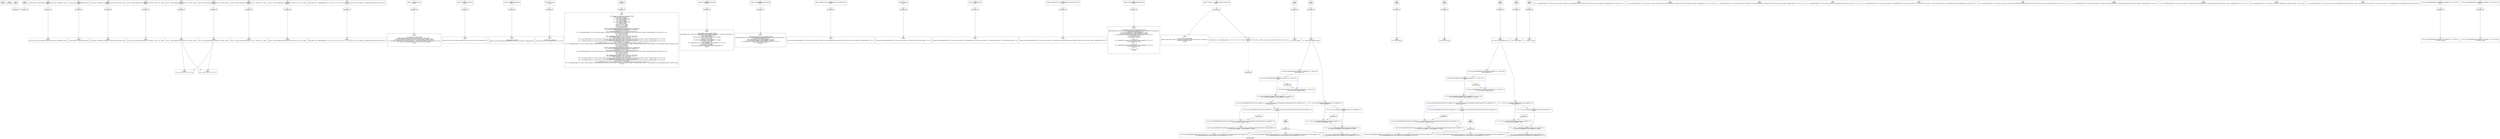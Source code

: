digraph "constraint_graph" {
	label="constraint_graph";

	Node0x2830730 [shape=record,label="{0\n\<global\>\ni8* null\n\n}"];
	Node0x2843580 [shape=record,label="{1\n\<global\>\ni8* undef\n\n}"];
	Node0x283d540 [shape=record,label="{2\n\<global\>\nOffset:0\n\n}"];
	Node0x283d540 -> Node0x2831010[color=green];
	Node0x2831010 [shape=record,label="{3\nanonymous ptr\n}"];
	Node0x283c260 [shape=record,label="{4\n\<global\>\nOffset:0\n\n}"];
	Node0x283c260 -> Node0x283c410[color=green];
	Node0x283c410 [shape=record,label="{5\nanonymous ptr\n}"];
	Node0x282fe60 [shape=record,label="{6\n\<global\>\n@_ZStL8__ioinit = internal global %\"class.std::ios_base::Init\" zeroinitializer, align 1\nOffset:0\n\n}"];
	Node0x282fe60 -> Node0x282e7a0[color=green];
	Node0x282e7a0 [shape=record,label="{7\nanonymous ptr\n}"];
	Node0x282e7a0 -> Node0x282f050;
	Node0x282f050 [shape=record,label="{8\n\<global\>\n@_ZStL8__ioinit = internal global %\"class.std::ios_base::Init\" zeroinitializer, align 1\n\n}"];
	Node0x2846ea0 [shape=record,label="{9\n\<global\>\n@__dso_handle = external hidden global i8\nOffset:0\n\n}"];
	Node0x2846ea0 -> Node0x2847050[color=green];
	Node0x2847050 [shape=record,label="{10\nanonymous ptr\n}"];
	Node0x2847050 -> Node0x2847630;
	Node0x2847630 [shape=record,label="{11\n\<global\>\n@__dso_handle = external hidden global i8\n\n}"];
	Node0x2848c20 [shape=record,label="{12\n\<global\>\n@_ZSt4cout = external dso_local global %\"class.std::basic_ostream\", align 8\nOffset:0\n\n}"];
	Node0x2848c20 -> Node0x2848dd0[color=green];
	Node0x2848dd0 [shape=record,label="{13\nanonymous ptr\n}"];
	Node0x2848dd0 -> Node0x28493b0;
	Node0x28493b0 [shape=record,label="{14\n\<global\>\n@_ZSt4cout = external dso_local global %\"class.std::basic_ostream\", align 8\n\n}"];
	Node0x2849990 [shape=record,label="{15\n\<global\>\n@.str = private unnamed_addr constant [18 x i8] c\"Bulb 1: Status = \\00\", align 1\nOffset:0\n\n}"];
	Node0x2849990 -> Node0x2849b40[color=green];
	Node0x2849b40 [shape=record,label="{16\nanonymous ptr\n}"];
	Node0x2849b40 -> Node0x284ada0;
	Node0x284ada0 [shape=record,label="{17\n\<global\>\n@.str = private unnamed_addr constant [18 x i8] c\"Bulb 1: Status = \\00\", align 1\n\n}"];
	Node0x284b380 [shape=record,label="{18\n\<global\>\n@.str.1 = private unnamed_addr constant [3 x i8] c\"on\\00\", align 1\nOffset:0\n\n}"];
	Node0x284b380 -> Node0x284b530[color=green];
	Node0x284b530 [shape=record,label="{19\nanonymous ptr\n}"];
	Node0x284b530 -> Node0x284bb10;
	Node0x284bb10 [shape=record,label="{20\n\<global\>\n@.str.1 = private unnamed_addr constant [3 x i8] c\"on\\00\", align 1\n\n}"];
	Node0x284bb10 -> Node0x28677a0;
	Node0x284bb10 -> Node0x28666f0;
	Node0x284c0f0 [shape=record,label="{21\n\<global\>\n@.str.2 = private unnamed_addr constant [4 x i8] c\"off\\00\", align 1\nOffset:0\n\n}"];
	Node0x284c0f0 -> Node0x284c2a0[color=green];
	Node0x284c2a0 [shape=record,label="{22\nanonymous ptr\n}"];
	Node0x284c2a0 -> Node0x284c880;
	Node0x284c880 [shape=record,label="{23\n\<global\>\n@.str.2 = private unnamed_addr constant [4 x i8] c\"off\\00\", align 1\n\n}"];
	Node0x284c880 -> Node0x28677a0;
	Node0x284c880 -> Node0x28666f0;
	Node0x284ce60 [shape=record,label="{24\n\<global\>\n@.str.3 = private unnamed_addr constant [15 x i8] c\", Intensity = \\00\", align 1\nOffset:0\n\n}"];
	Node0x284ce60 -> Node0x284d010[color=green];
	Node0x284d010 [shape=record,label="{25\nanonymous ptr\n}"];
	Node0x284d010 -> Node0x284d5f0;
	Node0x284d5f0 [shape=record,label="{26\n\<global\>\n@.str.3 = private unnamed_addr constant [15 x i8] c\", Intensity = \\00\", align 1\n\n}"];
	Node0x284dbd0 [shape=record,label="{27\n\<global\>\n@.str.4 = private unnamed_addr constant [18 x i8] c\"Bulb 2: Status = \\00\", align 1\nOffset:0\n\n}"];
	Node0x284dbd0 -> Node0x284dd80[color=green];
	Node0x284dd80 [shape=record,label="{28\nanonymous ptr\n}"];
	Node0x284dd80 -> Node0x284e360;
	Node0x284e360 [shape=record,label="{29\n\<global\>\n@.str.4 = private unnamed_addr constant [18 x i8] c\"Bulb 2: Status = \\00\", align 1\n\n}"];
	Node0x284e940 [shape=record,label="{30\n\<global\>\n@llvm.global_ctors = appending global [1 x \{ i32, void ()*, i8* \}] [\{ i32, void ()*, i8* \} \{ i32 65535, void ()* @_GLOBAL__sub_I_zipper_directflow_bulb_class.cpp, i8* null \}]\nOffset:0\n\n}"];
	Node0x284e940 -> Node0x284eaf0[color=green];
	Node0x284eaf0 [shape=record,label="{31\nanonymous ptr\n}"];
	Node0x284eaf0 -> Node0x284f370;
	Node0x284f370 [shape=record,label="{32\n\<global\>\n@llvm.global_ctors = appending global [1 x \{ i32, void ()*, i8* \}] [\{ i32, void ()*, i8* \} \{ i32 65535, void ()* @_GLOBAL__sub_I_zipper_directflow_bulb_class.cpp, i8* null \}]\n\n}"];
	Node0x28464b0 [shape=record,label="{33\n\<global\>__cxx_global_var_init\nOffset:0\n\n}"];
	Node0x28464b0 -> Node0x2846660[color=green];
	Node0x2846660 [shape=record,label="{34\nanonymous ptr\n}"];
	Node0x2846660 -> Node0x2851e40;
	Node0x2851e40 [shape=record,label="{35\n\<global\>\n\n; Function Attrs: noinline uwtable\ndefine internal void @__cxx_global_var_init() #0 section \".text.startup\" \{\n  call void @_ZNSt8ios_base4InitC1Ev(%\"class.std::ios_base::Init\"* @_ZStL8__ioinit)\n  %1 = bitcast void (%\"class.std::ios_base::Init\"*)* @_ZNSt8ios_base4InitD1Ev to void (i8*)*\n  %2 = getelementptr inbounds %\"class.std::ios_base::Init\", %\"class.std::ios_base::Init\"* @_ZStL8__ioinit, i32 0, i32 0\n  %3 = call i32 @__cxa_atexit(void (i8*)* %1, i8* %2, i8* @__dso_handle) #3\n  ret void\n\}\n\n\n}"];
	Node0x2852420 [shape=record,label="{36\n\<global\>_ZNSt8ios_base4InitC1Ev\nOffset:0\n\n}"];
	Node0x2852420 -> Node0x28525d0[color=green];
	Node0x28525d0 [shape=record,label="{37\nanonymous ptr\n}"];
	Node0x28525d0 -> Node0x2852bb0;
	Node0x2852bb0 [shape=record,label="{38\n\<global\>\n\ndeclare dso_local void @_ZNSt8ios_base4InitC1Ev(%\"class.std::ios_base::Init\"*) unnamed_addr #1\n\n\n}"];
	Node0x2853190 [shape=record,label="{39\n\<global\>_ZNSt8ios_base4InitD1Ev\nOffset:0\n\n}"];
	Node0x2853190 -> Node0x2853340[color=green];
	Node0x2853340 [shape=record,label="{40\nanonymous ptr\n}"];
	Node0x2853340 -> Node0x2853920;
	Node0x2853920 [shape=record,label="{41\n\<global\>\n\n; Function Attrs: nounwind\ndeclare dso_local void @_ZNSt8ios_base4InitD1Ev(%\"class.std::ios_base::Init\"*) unnamed_addr #2\n\n\n}"];
	Node0x2853f00 [shape=record,label="{42\n\<global\>__cxa_atexit\nOffset:0\n\n}"];
	Node0x2853f00 -> Node0x28540b0[color=green];
	Node0x28540b0 [shape=record,label="{43\nanonymous ptr\n}"];
	Node0x28540b0 -> Node0x2854690;
	Node0x2854690 [shape=record,label="{44\n\<global\>\n\n; Function Attrs: nounwind\ndeclare dso_local i32 @__cxa_atexit(void (i8*)*, i8*, i8*) #3\n\n\n}"];
	Node0x2854c70 [shape=record,label="{45\n\<global\>main\nOffset:0\n\n}"];
	Node0x2854c70 -> Node0x2854e20[color=green];
	Node0x2854e20 [shape=record,label="{46\nanonymous ptr\n}"];
	Node0x2854e20 -> Node0x2855400;
	Node0x2855400 [shape=record,label="{47\n\<global\>\n\n; Function Attrs: noinline norecurse optnone uwtable\ndefine dso_local i32 @main() #4 \{\n  %1 = alloca i32, align 4\n  %2 = alloca %class.LightBulb, align 4\n  %3 = alloca i8, align 1\n  %4 = alloca i32, align 4\n  %5 = alloca %class.LightBulb, align 4\n  %6 = alloca i8, align 1\n  %7 = alloca i32, align 4\n  store i32 0, i32* %1, align 4\n  store i8 1, i8* %3, align 1\n  %8 = load i8, i8* %3, align 1\n  %9 = trunc i8 %8 to i1\n  call void @_ZN9LightBulb9setStatusEb(%class.LightBulb* %2, i1 zeroext %9)\n  %10 = call i32 @_ZNK9LightBulb12getIntensityEv(%class.LightBulb* %2)\n  store i32 %10, i32* %4, align 4\n  %11 = getelementptr inbounds [18 x i8], [18 x i8]* @.str, i64 0, i64 0\n  %12 = call dereferenceable(272) %\"class.std::basic_ostream\"* @_ZStlsISt11char_traitsIcEERSt13basic_ostreamIcT_ES5_PKc(%\"class.std::basic_ostream\"* dereferenceable(272) @_ZSt4cout, i8* %11)\n  %13 = load i8, i8* %3, align 1\n  %14 = trunc i8 %13 to i1\n  %15 = zext i1 %14 to i64\n  %16 = getelementptr inbounds [3 x i8], [3 x i8]* @.str.1, i64 0, i64 0\n  %17 = getelementptr inbounds [4 x i8], [4 x i8]* @.str.2, i64 0, i64 0\n  %18 = select i1 %14, i8* %16, i8* %17\n  %19 = call dereferenceable(272) %\"class.std::basic_ostream\"* @_ZStlsISt11char_traitsIcEERSt13basic_ostreamIcT_ES5_PKc(%\"class.std::basic_ostream\"* dereferenceable(272) %12, i8* %18)\n  %20 = getelementptr inbounds [15 x i8], [15 x i8]* @.str.3, i64 0, i64 0\n  %21 = call dereferenceable(272) %\"class.std::basic_ostream\"* @_ZStlsISt11char_traitsIcEERSt13basic_ostreamIcT_ES5_PKc(%\"class.std::basic_ostream\"* dereferenceable(272) %19, i8* %20)\n  %22 = load i32, i32* %4, align 4\n  %23 = call dereferenceable(272) %\"class.std::basic_ostream\"* @_ZNSolsEi(%\"class.std::basic_ostream\"* %21, i32 %22)\n  %24 = call dereferenceable(272) %\"class.std::basic_ostream\"* @_ZNSolsEPFRSoS_E(%\"class.std::basic_ostream\"* %23, %\"class.std::basic_ostream\"* (%\"class.std::basic_ostream\"*)* @_ZSt4endlIcSt11char_traitsIcEERSt13basic_ostreamIT_T0_ES6_)\n  store i8 0, i8* %6, align 1\n  %25 = load i8, i8* %6, align 1\n  %26 = trunc i8 %25 to i1\n  call void @_ZN9LightBulb9setStatusEb(%class.LightBulb* %5, i1 zeroext %26)\n  %27 = call i32 @_ZNK9LightBulb12getIntensityEv(%class.LightBulb* %5)\n  store i32 %27, i32* %7, align 4\n  %28 = getelementptr inbounds [18 x i8], [18 x i8]* @.str.4, i64 0, i64 0\n  %29 = call dereferenceable(272) %\"class.std::basic_ostream\"* @_ZStlsISt11char_traitsIcEERSt13basic_ostreamIcT_ES5_PKc(%\"class.std::basic_ostream\"* dereferenceable(272) @_ZSt4cout, i8* %28)\n  %30 = load i8, i8* %6, align 1\n  %31 = trunc i8 %30 to i1\n  %32 = zext i1 %31 to i64\n  %33 = getelementptr inbounds [4 x i8], [4 x i8]* @.str.2, i64 0, i64 0\n  %34 = getelementptr inbounds [3 x i8], [3 x i8]* @.str.1, i64 0, i64 0\n  %35 = select i1 %31, i8* %33, i8* %34\n  %36 = call dereferenceable(272) %\"class.std::basic_ostream\"* @_ZStlsISt11char_traitsIcEERSt13basic_ostreamIcT_ES5_PKc(%\"class.std::basic_ostream\"* dereferenceable(272) %29, i8* %35)\n  %37 = getelementptr inbounds [15 x i8], [15 x i8]* @.str.3, i64 0, i64 0\n  %38 = call dereferenceable(272) %\"class.std::basic_ostream\"* @_ZStlsISt11char_traitsIcEERSt13basic_ostreamIcT_ES5_PKc(%\"class.std::basic_ostream\"* dereferenceable(272) %36, i8* %37)\n  %39 = load i32, i32* %7, align 4\n  %40 = call dereferenceable(272) %\"class.std::basic_ostream\"* @_ZNSolsEi(%\"class.std::basic_ostream\"* %38, i32 %39)\n  %41 = call dereferenceable(272) %\"class.std::basic_ostream\"* @_ZNSolsEPFRSoS_E(%\"class.std::basic_ostream\"* %40, %\"class.std::basic_ostream\"* (%\"class.std::basic_ostream\"*)* @_ZSt4endlIcSt11char_traitsIcEERSt13basic_ostreamIT_T0_ES6_)\n  ret i32 0\n\}\n\n\n}"];
	Node0x28559e0 [shape=record,label="{48\n\<global\>_ZN9LightBulb9setStatusEb\nOffset:0\n\n}"];
	Node0x28559e0 -> Node0x2855b90[color=green];
	Node0x2855b90 [shape=record,label="{49\nanonymous ptr\n}"];
	Node0x2855b90 -> Node0x2856170;
	Node0x2856170 [shape=record,label="{50\n\<global\>\n\n; Function Attrs: noinline optnone uwtable\ndefine linkonce_odr dso_local void @_ZN9LightBulb9setStatusEb(%class.LightBulb*, i1 zeroext) #5 comdat align 2 \{\n  %3 = alloca %class.LightBulb*, align 8\n  %4 = alloca i8, align 1\n  store %class.LightBulb* %0, %class.LightBulb** %3, align 8\n  %5 = zext i1 %1 to i8\n  store i8 %5, i8* %4, align 1\n  %6 = load %class.LightBulb*, %class.LightBulb** %3, align 8\n  %7 = load i8, i8* %4, align 1\n  %8 = trunc i8 %7 to i1\n  %9 = getelementptr inbounds %class.LightBulb, %class.LightBulb* %6, i32 0, i32 0\n  %10 = zext i1 %8 to i8\n  store i8 %10, i8* %9, align 4\n  call void @_ZN9LightBulb15adjustIntensityEv(%class.LightBulb* %6)\n  ret void\n\}\n\n\n}"];
	Node0x2856750 [shape=record,label="{51\n\<global\>_ZNK9LightBulb12getIntensityEv\nOffset:0\n\n}"];
	Node0x2856750 -> Node0x2856900[color=green];
	Node0x2856900 [shape=record,label="{52\nanonymous ptr\n}"];
	Node0x2856900 -> Node0x2856ee0;
	Node0x2856ee0 [shape=record,label="{53\n\<global\>\n\n; Function Attrs: noinline nounwind optnone uwtable\ndefine linkonce_odr dso_local i32 @_ZNK9LightBulb12getIntensityEv(%class.LightBulb*) #6 comdat align 2 \{\n  %2 = alloca %class.LightBulb*, align 8\n  store %class.LightBulb* %0, %class.LightBulb** %2, align 8\n  %3 = load %class.LightBulb*, %class.LightBulb** %2, align 8\n  %4 = getelementptr inbounds %class.LightBulb, %class.LightBulb* %3, i32 0, i32 1\n  %5 = load i32, i32* %4, align 4\n  ret i32 %5\n\}\n\n\n}"];
	Node0x28574c0 [shape=record,label="{54\n\<global\>_ZStlsISt11char_traitsIcEERSt13basic_ostreamIcT_ES5_PKc\nOffset:0\n\n}"];
	Node0x28574c0 -> Node0x2857670[color=green];
	Node0x2857670 [shape=record,label="{55\nanonymous ptr\n}"];
	Node0x2857670 -> Node0x2857ef0;
	Node0x2857ef0 [shape=record,label="{56\n\<global\>\n\ndeclare dso_local dereferenceable(272) %\"class.std::basic_ostream\"* @_ZStlsISt11char_traitsIcEERSt13basic_ostreamIcT_ES5_PKc(%\"class.std::basic_ostream\"* dereferenceable(272), i8*) #1\n\n\n}"];
	Node0x28584d0 [shape=record,label="{57\n\<global\>_ZNSolsEi\nOffset:0\n\n}"];
	Node0x28584d0 -> Node0x2858680[color=green];
	Node0x2858680 [shape=record,label="{58\nanonymous ptr\n}"];
	Node0x2858680 -> Node0x2858f00;
	Node0x2858f00 [shape=record,label="{59\n\<global\>\n\ndeclare dso_local dereferenceable(272) %\"class.std::basic_ostream\"* @_ZNSolsEi(%\"class.std::basic_ostream\"*, i32) #1\n\n\n}"];
	Node0x28594e0 [shape=record,label="{60\n\<global\>_ZNSolsEPFRSoS_E\nOffset:0\n\n}"];
	Node0x28594e0 -> Node0x2859690[color=green];
	Node0x2859690 [shape=record,label="{61\nanonymous ptr\n}"];
	Node0x2859690 -> Node0x2859f10;
	Node0x2859f10 [shape=record,label="{62\n\<global\>\n\ndeclare dso_local dereferenceable(272) %\"class.std::basic_ostream\"* @_ZNSolsEPFRSoS_E(%\"class.std::basic_ostream\"*, %\"class.std::basic_ostream\"* (%\"class.std::basic_ostream\"*)*) #1\n\n\n}"];
	Node0x285a4f0 [shape=record,label="{63\n\<global\>_ZSt4endlIcSt11char_traitsIcEERSt13basic_ostreamIT_T0_ES6_\nOffset:0\n\n}"];
	Node0x285a4f0 -> Node0x285a6a0[color=green];
	Node0x285a6a0 [shape=record,label="{64\nanonymous ptr\n}"];
	Node0x285a6a0 -> Node0x283b4c0;
	Node0x283b4c0 [shape=record,label="{65\n\<global\>\n\ndeclare dso_local dereferenceable(272) %\"class.std::basic_ostream\"* @_ZSt4endlIcSt11char_traitsIcEERSt13basic_ostreamIT_T0_ES6_(%\"class.std::basic_ostream\"* dereferenceable(272)) #1\n\n\n}"];
	Node0x2859c70 [shape=record,label="{66\n\<global\>_ZN9LightBulb15adjustIntensityEv\nOffset:0\n\n}"];
	Node0x2859c70 -> Node0x283ca80[color=green];
	Node0x283ca80 [shape=record,label="{67\nanonymous ptr\n}"];
	Node0x283ca80 -> Node0x284fb90;
	Node0x284fb90 [shape=record,label="{68\n\<global\>\n\n; Function Attrs: noinline nounwind optnone uwtable\ndefine linkonce_odr dso_local void @_ZN9LightBulb15adjustIntensityEv(%class.LightBulb*) #6 comdat align 2 \{\n  %2 = alloca %class.LightBulb*, align 8\n  store %class.LightBulb* %0, %class.LightBulb** %2, align 8\n  %3 = load %class.LightBulb*, %class.LightBulb** %2, align 8\n  %4 = getelementptr inbounds %class.LightBulb, %class.LightBulb* %3, i32 0, i32 0\n  %5 = load i8, i8* %4, align 4\n  %6 = trunc i8 %5 to i1\n  br i1 %6, label %7, label %9\n\n7:                                                ; preds = %1\n  %8 = getelementptr inbounds %class.LightBulb, %class.LightBulb* %3, i32 0, i32 1\n  store i32 100, i32* %8, align 4\n  br label %11\n\n9:                                                ; preds = %1\n  %10 = getelementptr inbounds %class.LightBulb, %class.LightBulb* %3, i32 0, i32 1\n  store i32 0, i32* %10, align 4\n  br label %11\n\n11:                                               ; preds = %9, %7\n  ret void\n\}\n\n\n}"];
	Node0x283cc40 [shape=record,label="{69\n\<global\>_GLOBAL__sub_I_zipper_directflow_bulb_class.cpp\nOffset:0\n\n}"];
	Node0x283cc40 -> Node0x284a530[color=green];
	Node0x284a530 [shape=record,label="{70\nanonymous ptr\n}"];
	Node0x284a530 -> Node0x284fd50;
	Node0x284a530 -> Node0x2851600;
	Node0x284fd50 [shape=record,label="{71\n\<global\>\n\n; Function Attrs: noinline uwtable\ndefine internal void @_GLOBAL__sub_I_zipper_directflow_bulb_class.cpp() #0 section \".text.startup\" \{\n  call void @__cxx_global_var_init()\n  ret void\n\}\n\n\n}"];
	Node0x2851600 [shape=record,label="{72\n\<global\>\n@llvm.global_ctors = appending global [1 x \{ i32, void ()*, i8* \}] [\{ i32, void ()*, i8* \} \{ i32 65535, void ()* @_GLOBAL__sub_I_zipper_directflow_bulb_class.cpp, i8* null \}]\nOffset:8\n\n}"];
	Node0x2851600 -> Node0x28517b0[color=green];
	Node0x28517b0 [shape=record,label="{73\nanonymous ptr\n}"];
	Node0x285fac0 [shape=record,label="{74\n\<empty\>\nOffset:0\n\n}"];
	Node0x285fac0 -> Node0x285fc70[color=green];
	Node0x285fc70 [shape=record,label="{75\nanonymous ptr\n}"];
	Node0x285fc70 -> Node0x2860250;
	Node0x2860250 [shape=record,label="{76\n\<empty\>\n  %1 = alloca i32, align 4\n\n}"];
	Node0x2860830 [shape=record,label="{77\n\<empty\>\nOffset:0\n\n}"];
	Node0x2860830 -> Node0x28609e0[color=green];
	Node0x28609e0 [shape=record,label="{78\nanonymous ptr\n}"];
	Node0x28609e0 -> Node0x2860fc0;
	Node0x2860fc0 [shape=record,label="{79\n\<empty\>\n  %2 = alloca %class.LightBulb, align 4\n\n}"];
	Node0x2860fc0 -> Node0x2868580;
	Node0x2860fc0 -> Node0x286b680;
	Node0x28615a0 [shape=record,label="{80\n\<empty\>\nOffset:0\n\n}"];
	Node0x28615a0 -> Node0x2861750[color=green];
	Node0x2861750 [shape=record,label="{81\nanonymous ptr\n}"];
	Node0x2861750 -> Node0x2861d30;
	Node0x2861d30 [shape=record,label="{82\n\<empty\>\n  %3 = alloca i8, align 1\n\n}"];
	Node0x2862310 [shape=record,label="{83\n\<empty\>\nOffset:0\n\n}"];
	Node0x2862310 -> Node0x28624c0[color=green];
	Node0x28624c0 [shape=record,label="{84\nanonymous ptr\n}"];
	Node0x28624c0 -> Node0x2862d40;
	Node0x2862d40 [shape=record,label="{85\n\<empty\>\n  %4 = alloca i32, align 4\n\n}"];
	Node0x2863320 [shape=record,label="{86\n\<empty\>\nOffset:0\n\n}"];
	Node0x2863320 -> Node0x28634d0[color=green];
	Node0x28634d0 [shape=record,label="{87\nanonymous ptr\n}"];
	Node0x28634d0 -> Node0x2863d50;
	Node0x2863d50 [shape=record,label="{88\n\<empty\>\n  %5 = alloca %class.LightBulb, align 4\n\n}"];
	Node0x2863d50 -> Node0x286e3f0;
	Node0x2863d50 -> Node0x2869ee0;
	Node0x2864330 [shape=record,label="{89\n\<empty\>\nOffset:0\n\n}"];
	Node0x2864330 -> Node0x28644e0[color=green];
	Node0x28644e0 [shape=record,label="{90\nanonymous ptr\n}"];
	Node0x28644e0 -> Node0x2864f40;
	Node0x2864f40 [shape=record,label="{91\n\<empty\>\n  %6 = alloca i8, align 1\n\n}"];
	Node0x2865520 [shape=record,label="{92\n\<empty\>\nOffset:0\n\n}"];
	Node0x2865520 -> Node0x28656d0[color=green];
	Node0x28656d0 [shape=record,label="{93\nanonymous ptr\n}"];
	Node0x28656d0 -> Node0x2865f50;
	Node0x2865f50 [shape=record,label="{94\n\<empty\>\n  %7 = alloca i32, align 4\n\n}"];
	Node0x2866530 [shape=record,label="{95\n\<empty\>\n  %12 = call dereferenceable(272) %\"class.std::basic_ostream\"* @_ZStlsISt11char_traitsIcEERSt13basic_ostreamIcT_ES5_PKc(%\"class.std::basic_ostream\"* dereferenceable(272) @_ZSt4cout, i8* %11)\n\n}"];
	Node0x28666f0 [shape=record,label="{96\n\<empty\>\n  %18 = select i1 %14, i8* %16, i8* %17\n\n}"];
	Node0x2866ee0 [shape=record,label="{97\n\<empty\>\n  %19 = call dereferenceable(272) %\"class.std::basic_ostream\"* @_ZStlsISt11char_traitsIcEERSt13basic_ostreamIcT_ES5_PKc(%\"class.std::basic_ostream\"* dereferenceable(272) %12, i8* %18)\n\n}"];
	Node0x28670a0 [shape=record,label="{98\n\<empty\>\n  %21 = call dereferenceable(272) %\"class.std::basic_ostream\"* @_ZStlsISt11char_traitsIcEERSt13basic_ostreamIcT_ES5_PKc(%\"class.std::basic_ostream\"* dereferenceable(272) %19, i8* %20)\n\n}"];
	Node0x2867260 [shape=record,label="{99\n\<empty\>\n  %23 = call dereferenceable(272) %\"class.std::basic_ostream\"* @_ZNSolsEi(%\"class.std::basic_ostream\"* %21, i32 %22)\n\n}"];
	Node0x2867420 [shape=record,label="{100\n\<empty\>\n  %24 = call dereferenceable(272) %\"class.std::basic_ostream\"* @_ZNSolsEPFRSoS_E(%\"class.std::basic_ostream\"* %23, %\"class.std::basic_ostream\"* (%\"class.std::basic_ostream\"*)* @_ZSt4endlIcSt11char_traitsIcEERSt13basic_ostreamIT_T0_ES6_)\n\n}"];
	Node0x28675e0 [shape=record,label="{101\n\<empty\>\n  %29 = call dereferenceable(272) %\"class.std::basic_ostream\"* @_ZStlsISt11char_traitsIcEERSt13basic_ostreamIcT_ES5_PKc(%\"class.std::basic_ostream\"* dereferenceable(272) @_ZSt4cout, i8* %28)\n\n}"];
	Node0x28677a0 [shape=record,label="{102\n\<empty\>\n  %35 = select i1 %31, i8* %33, i8* %34\n\n}"];
	Node0x2867b70 [shape=record,label="{103\n\<empty\>\n  %36 = call dereferenceable(272) %\"class.std::basic_ostream\"* @_ZStlsISt11char_traitsIcEERSt13basic_ostreamIcT_ES5_PKc(%\"class.std::basic_ostream\"* dereferenceable(272) %29, i8* %35)\n\n}"];
	Node0x2867d30 [shape=record,label="{104\n\<empty\>\n  %38 = call dereferenceable(272) %\"class.std::basic_ostream\"* @_ZStlsISt11char_traitsIcEERSt13basic_ostreamIcT_ES5_PKc(%\"class.std::basic_ostream\"* dereferenceable(272) %36, i8* %37)\n\n}"];
	Node0x2867ef0 [shape=record,label="{105\n\<empty\>\n  %40 = call dereferenceable(272) %\"class.std::basic_ostream\"* @_ZNSolsEi(%\"class.std::basic_ostream\"* %38, i32 %39)\n\n}"];
	Node0x28680b0 [shape=record,label="{106\n\<empty\>\n  %41 = call dereferenceable(272) %\"class.std::basic_ostream\"* @_ZNSolsEPFRSoS_E(%\"class.std::basic_ostream\"* %40, %\"class.std::basic_ostream\"* (%\"class.std::basic_ostream\"*)* @_ZSt4endlIcSt11char_traitsIcEERSt13basic_ostreamIT_T0_ES6_)\n\n}"];
	Node0x2868580 [shape=record,label="{107\n\<  call void @_ZN9LightBulb9setStatusEb(%class.LightBulb* %2, i1 zeroext %9);\>\n%class.LightBulb* %0\n\n}"];
	Node0x2868580 -> Node0x2868740;
	Node0x2868580 -> Node0x2869170[color=blue];
	Node0x2868740 [shape=record,label="{108\n\<  call void @_ZN9LightBulb9setStatusEb(%class.LightBulb* %2, i1 zeroext %9);\>\nOffset:0\n\n}"];
	Node0x2868740 -> Node0x28688f0[color=green];
	Node0x2868740 -> Node0x286ab80;
	Node0x28688f0 [shape=record,label="{109\nanonymous ptr\n}"];
	Node0x28688f0 -> Node0x2869170;
	Node0x2869170 [shape=record,label="{110\n\<  call void @_ZN9LightBulb9setStatusEb(%class.LightBulb* %2, i1 zeroext %9);\>\n  %3 = alloca %class.LightBulb*, align 8\n\n}"];
	Node0x2869170 -> Node0x286ab80[color=red];
	Node0x2869750 [shape=record,label="{111\n\<  call void @_ZN9LightBulb9setStatusEb(%class.LightBulb* %2, i1 zeroext %9);\>\nOffset:0\n\n}"];
	Node0x2869750 -> Node0x2869900[color=green];
	Node0x2869900 [shape=record,label="{112\nanonymous ptr\n}"];
	Node0x2869900 -> Node0x286a180;
	Node0x286a180 [shape=record,label="{113\n\<  call void @_ZN9LightBulb9setStatusEb(%class.LightBulb* %2, i1 zeroext %9);\>\n  %4 = alloca i8, align 1\n\n}"];
	Node0x286ab80 [shape=record,label="{114\n\<  call void @_ZN9LightBulb9setStatusEb(%class.LightBulb* %2, i1 zeroext %9);\>\n  %6 = load %class.LightBulb*, %class.LightBulb** %3, align 8\n\n}"];
	Node0x286ab80 -> Node0x285cfd0;
	Node0x286b680 [shape=record,label="{115\n\<  %10 = call i32 @_ZNK9LightBulb12getIntensityEv(%class.LightBulb* %2);\>\n%class.LightBulb* %0\n\n}"];
	Node0x286b680 -> Node0x286b840;
	Node0x286b680 -> Node0x286c270[color=blue];
	Node0x286b840 [shape=record,label="{116\n\<  %10 = call i32 @_ZNK9LightBulb12getIntensityEv(%class.LightBulb* %2);\>\nOffset:0\n\n}"];
	Node0x286b840 -> Node0x286b9f0[color=green];
	Node0x286b840 -> Node0x286cc70;
	Node0x286b9f0 [shape=record,label="{117\nanonymous ptr\n}"];
	Node0x286b9f0 -> Node0x286c270;
	Node0x286c270 [shape=record,label="{118\n\<  %10 = call i32 @_ZNK9LightBulb12getIntensityEv(%class.LightBulb* %2);\>\n  %2 = alloca %class.LightBulb*, align 8\n\n}"];
	Node0x286c270 -> Node0x286cc70[color=red];
	Node0x286cc70 [shape=record,label="{119\n\<  %10 = call i32 @_ZNK9LightBulb12getIntensityEv(%class.LightBulb* %2);\>\n  %3 = load %class.LightBulb*, %class.LightBulb** %2, align 8\n\n}"];
	Node0x286cc70 -> Node0x286d250[color=purple];
	Node0x286d250 [shape=record,label="{120\n\<  %10 = call i32 @_ZNK9LightBulb12getIntensityEv(%class.LightBulb* %2);\>\n  %4 = getelementptr inbounds %class.LightBulb, %class.LightBulb* %3, i32 0, i32 1\n\n}"];
	Node0x286e3f0 [shape=record,label="{121\n\<  call void @_ZN9LightBulb9setStatusEb(%class.LightBulb* %5, i1 zeroext %26);\>\n%class.LightBulb* %0\n\n}"];
	Node0x286e3f0 -> Node0x286e5b0;
	Node0x286e3f0 -> Node0x286f010[color=blue];
	Node0x286e5b0 [shape=record,label="{122\n\<  call void @_ZN9LightBulb9setStatusEb(%class.LightBulb* %5, i1 zeroext %26);\>\nOffset:0\n\n}"];
	Node0x286e5b0 -> Node0x286e760[color=green];
	Node0x286e5b0 -> Node0x2870a80;
	Node0x286e760 [shape=record,label="{123\nanonymous ptr\n}"];
	Node0x286e760 -> Node0x286f010;
	Node0x286f010 [shape=record,label="{124\n\<  call void @_ZN9LightBulb9setStatusEb(%class.LightBulb* %5, i1 zeroext %26);\>\n  %3 = alloca %class.LightBulb*, align 8\n\n}"];
	Node0x286f010 -> Node0x2870a80[color=red];
	Node0x286f5f0 [shape=record,label="{125\n\<  call void @_ZN9LightBulb9setStatusEb(%class.LightBulb* %5, i1 zeroext %26);\>\nOffset:0\n\n}"];
	Node0x286f5f0 -> Node0x286f7a0[color=green];
	Node0x286f7a0 [shape=record,label="{126\nanonymous ptr\n}"];
	Node0x286f7a0 -> Node0x2870050;
	Node0x2870050 [shape=record,label="{127\n\<  call void @_ZN9LightBulb9setStatusEb(%class.LightBulb* %5, i1 zeroext %26);\>\n  %4 = alloca i8, align 1\n\n}"];
	Node0x2870a80 [shape=record,label="{128\n\<  call void @_ZN9LightBulb9setStatusEb(%class.LightBulb* %5, i1 zeroext %26);\>\n  %6 = load %class.LightBulb*, %class.LightBulb** %3, align 8\n\n}"];
	Node0x2870a80 -> Node0x2879ec0;
	Node0x2869ee0 [shape=record,label="{129\n\<  %27 = call i32 @_ZNK9LightBulb12getIntensityEv(%class.LightBulb* %5);\>\n%class.LightBulb* %0\n\n}"];
	Node0x2869ee0 -> Node0x286bfd0;
	Node0x2869ee0 -> Node0x285aaa0[color=blue];
	Node0x286bfd0 [shape=record,label="{130\n\<  %27 = call i32 @_ZNK9LightBulb12getIntensityEv(%class.LightBulb* %5);\>\nOffset:0\n\n}"];
	Node0x286bfd0 -> Node0x286ed40[color=green];
	Node0x286bfd0 -> Node0x285b4d0;
	Node0x286ed40 [shape=record,label="{131\nanonymous ptr\n}"];
	Node0x286ed40 -> Node0x285aaa0;
	Node0x285aaa0 [shape=record,label="{132\n\<  %27 = call i32 @_ZNK9LightBulb12getIntensityEv(%class.LightBulb* %5);\>\n  %2 = alloca %class.LightBulb*, align 8\n\n}"];
	Node0x285aaa0 -> Node0x285b4d0[color=red];
	Node0x285b4d0 [shape=record,label="{133\n\<  %27 = call i32 @_ZNK9LightBulb12getIntensityEv(%class.LightBulb* %5);\>\n  %3 = load %class.LightBulb*, %class.LightBulb** %2, align 8\n\n}"];
	Node0x285b4d0 -> Node0x28503a0[color=purple];
	Node0x28503a0 [shape=record,label="{134\n\<  %27 = call i32 @_ZNK9LightBulb12getIntensityEv(%class.LightBulb* %5);\>\n  %4 = getelementptr inbounds %class.LightBulb, %class.LightBulb* %3, i32 0, i32 1\n\n}"];
	Node0x285cfd0 [shape=record,label="{135\n\<  call void @_ZN9LightBulb9setStatusEb(%class.LightBulb* %2, i1 zeroext %9);  call void @_ZN9LightBulb15adjustIntensityEv(%class.LightBulb* %6);\>\n%class.LightBulb* %0\n\n}"];
	Node0x285cfd0 -> Node0x285d190;
	Node0x285cfd0 -> Node0x285d950[color=blue];
	Node0x285d190 [shape=record,label="{136\n\<  call void @_ZN9LightBulb9setStatusEb(%class.LightBulb* %2, i1 zeroext %9);  call void @_ZN9LightBulb15adjustIntensityEv(%class.LightBulb* %6);\>\nOffset:0\n\n}"];
	Node0x285d190 -> Node0x285d340[color=green];
	Node0x285d190 -> Node0x285e380;
	Node0x285d340 [shape=record,label="{137\nanonymous ptr\n}"];
	Node0x285d340 -> Node0x285d950;
	Node0x285d950 [shape=record,label="{138\n\<  call void @_ZN9LightBulb9setStatusEb(%class.LightBulb* %2, i1 zeroext %9);  call void @_ZN9LightBulb15adjustIntensityEv(%class.LightBulb* %6);\>\n  %2 = alloca %class.LightBulb*, align 8\n\n}"];
	Node0x285d950 -> Node0x285e380[color=red];
	Node0x285e380 [shape=record,label="{139\n\<  call void @_ZN9LightBulb9setStatusEb(%class.LightBulb* %2, i1 zeroext %9);  call void @_ZN9LightBulb15adjustIntensityEv(%class.LightBulb* %6);\>\n  %3 = load %class.LightBulb*, %class.LightBulb** %2, align 8\n\n}"];
	Node0x285e380 -> Node0x285e990[color=purple];
	Node0x285e380 -> Node0x285ed90[color=purple];
	Node0x285e990 [shape=record,label="{140\n\<  call void @_ZN9LightBulb9setStatusEb(%class.LightBulb* %2, i1 zeroext %9);  call void @_ZN9LightBulb15adjustIntensityEv(%class.LightBulb* %6);\>\n  %8 = getelementptr inbounds %class.LightBulb, %class.LightBulb* %3, i32 0, i32 1\n\n}"];
	Node0x285ed90 [shape=record,label="{141\n\<  call void @_ZN9LightBulb9setStatusEb(%class.LightBulb* %2, i1 zeroext %9);  call void @_ZN9LightBulb15adjustIntensityEv(%class.LightBulb* %6);\>\n  %10 = getelementptr inbounds %class.LightBulb, %class.LightBulb* %3, i32 0, i32 1\n\n}"];
	Node0x2879ec0 [shape=record,label="{142\n\<  call void @_ZN9LightBulb9setStatusEb(%class.LightBulb* %5, i1 zeroext %26);  call void @_ZN9LightBulb15adjustIntensityEv(%class.LightBulb* %6);\>\n%class.LightBulb* %0\n\n}"];
	Node0x2879ec0 -> Node0x287a080;
	Node0x2879ec0 -> Node0x287a810[color=blue];
	Node0x287a080 [shape=record,label="{143\n\<  call void @_ZN9LightBulb9setStatusEb(%class.LightBulb* %5, i1 zeroext %26);  call void @_ZN9LightBulb15adjustIntensityEv(%class.LightBulb* %6);\>\nOffset:0\n\n}"];
	Node0x287a080 -> Node0x287a230[color=green];
	Node0x287a080 -> Node0x287b210;
	Node0x287a230 [shape=record,label="{144\nanonymous ptr\n}"];
	Node0x287a230 -> Node0x287a810;
	Node0x287a810 [shape=record,label="{145\n\<  call void @_ZN9LightBulb9setStatusEb(%class.LightBulb* %5, i1 zeroext %26);  call void @_ZN9LightBulb15adjustIntensityEv(%class.LightBulb* %6);\>\n  %2 = alloca %class.LightBulb*, align 8\n\n}"];
	Node0x287a810 -> Node0x287b210[color=red];
	Node0x287b210 [shape=record,label="{146\n\<  call void @_ZN9LightBulb9setStatusEb(%class.LightBulb* %5, i1 zeroext %26);  call void @_ZN9LightBulb15adjustIntensityEv(%class.LightBulb* %6);\>\n  %3 = load %class.LightBulb*, %class.LightBulb** %2, align 8\n\n}"];
	Node0x287b210 -> Node0x287bdd0[color=purple];
	Node0x287b210 -> Node0x287b7f0[color=purple];
	Node0x287b7f0 [shape=record,label="{147\n\<  call void @_ZN9LightBulb9setStatusEb(%class.LightBulb* %5, i1 zeroext %26);  call void @_ZN9LightBulb15adjustIntensityEv(%class.LightBulb* %6);\>\n  %8 = getelementptr inbounds %class.LightBulb, %class.LightBulb* %3, i32 0, i32 1\n\n}"];
	Node0x287bdd0 [shape=record,label="{148\n\<  call void @_ZN9LightBulb9setStatusEb(%class.LightBulb* %5, i1 zeroext %26);  call void @_ZN9LightBulb15adjustIntensityEv(%class.LightBulb* %6);\>\n  %10 = getelementptr inbounds %class.LightBulb, %class.LightBulb* %3, i32 0, i32 1\n\n}"];
	Node0x2892620 [shape=record,label="{149\n\<empty\>\nOffset:4\n\n}"];
	Node0x2892620 -> Node0x2893560[color=green];
	Node0x2893560 [shape=record,label="{150\nanonymous ptr\n}"];
	Node0x2893560 -> Node0x286d250;
	Node0x2893560 -> Node0x285e990;
	Node0x2893560 -> Node0x285ed90;
	Node0x288f560 [shape=record,label="{151\n\<empty\>\nOffset:4\n\n}"];
	Node0x288f560 -> Node0x28a19f0[color=green];
	Node0x28a19f0 [shape=record,label="{152\nanonymous ptr\n}"];
	Node0x28a19f0 -> Node0x287bdd0;
	Node0x28a19f0 -> Node0x287b7f0;
	Node0x28a19f0 -> Node0x28503a0;
}
